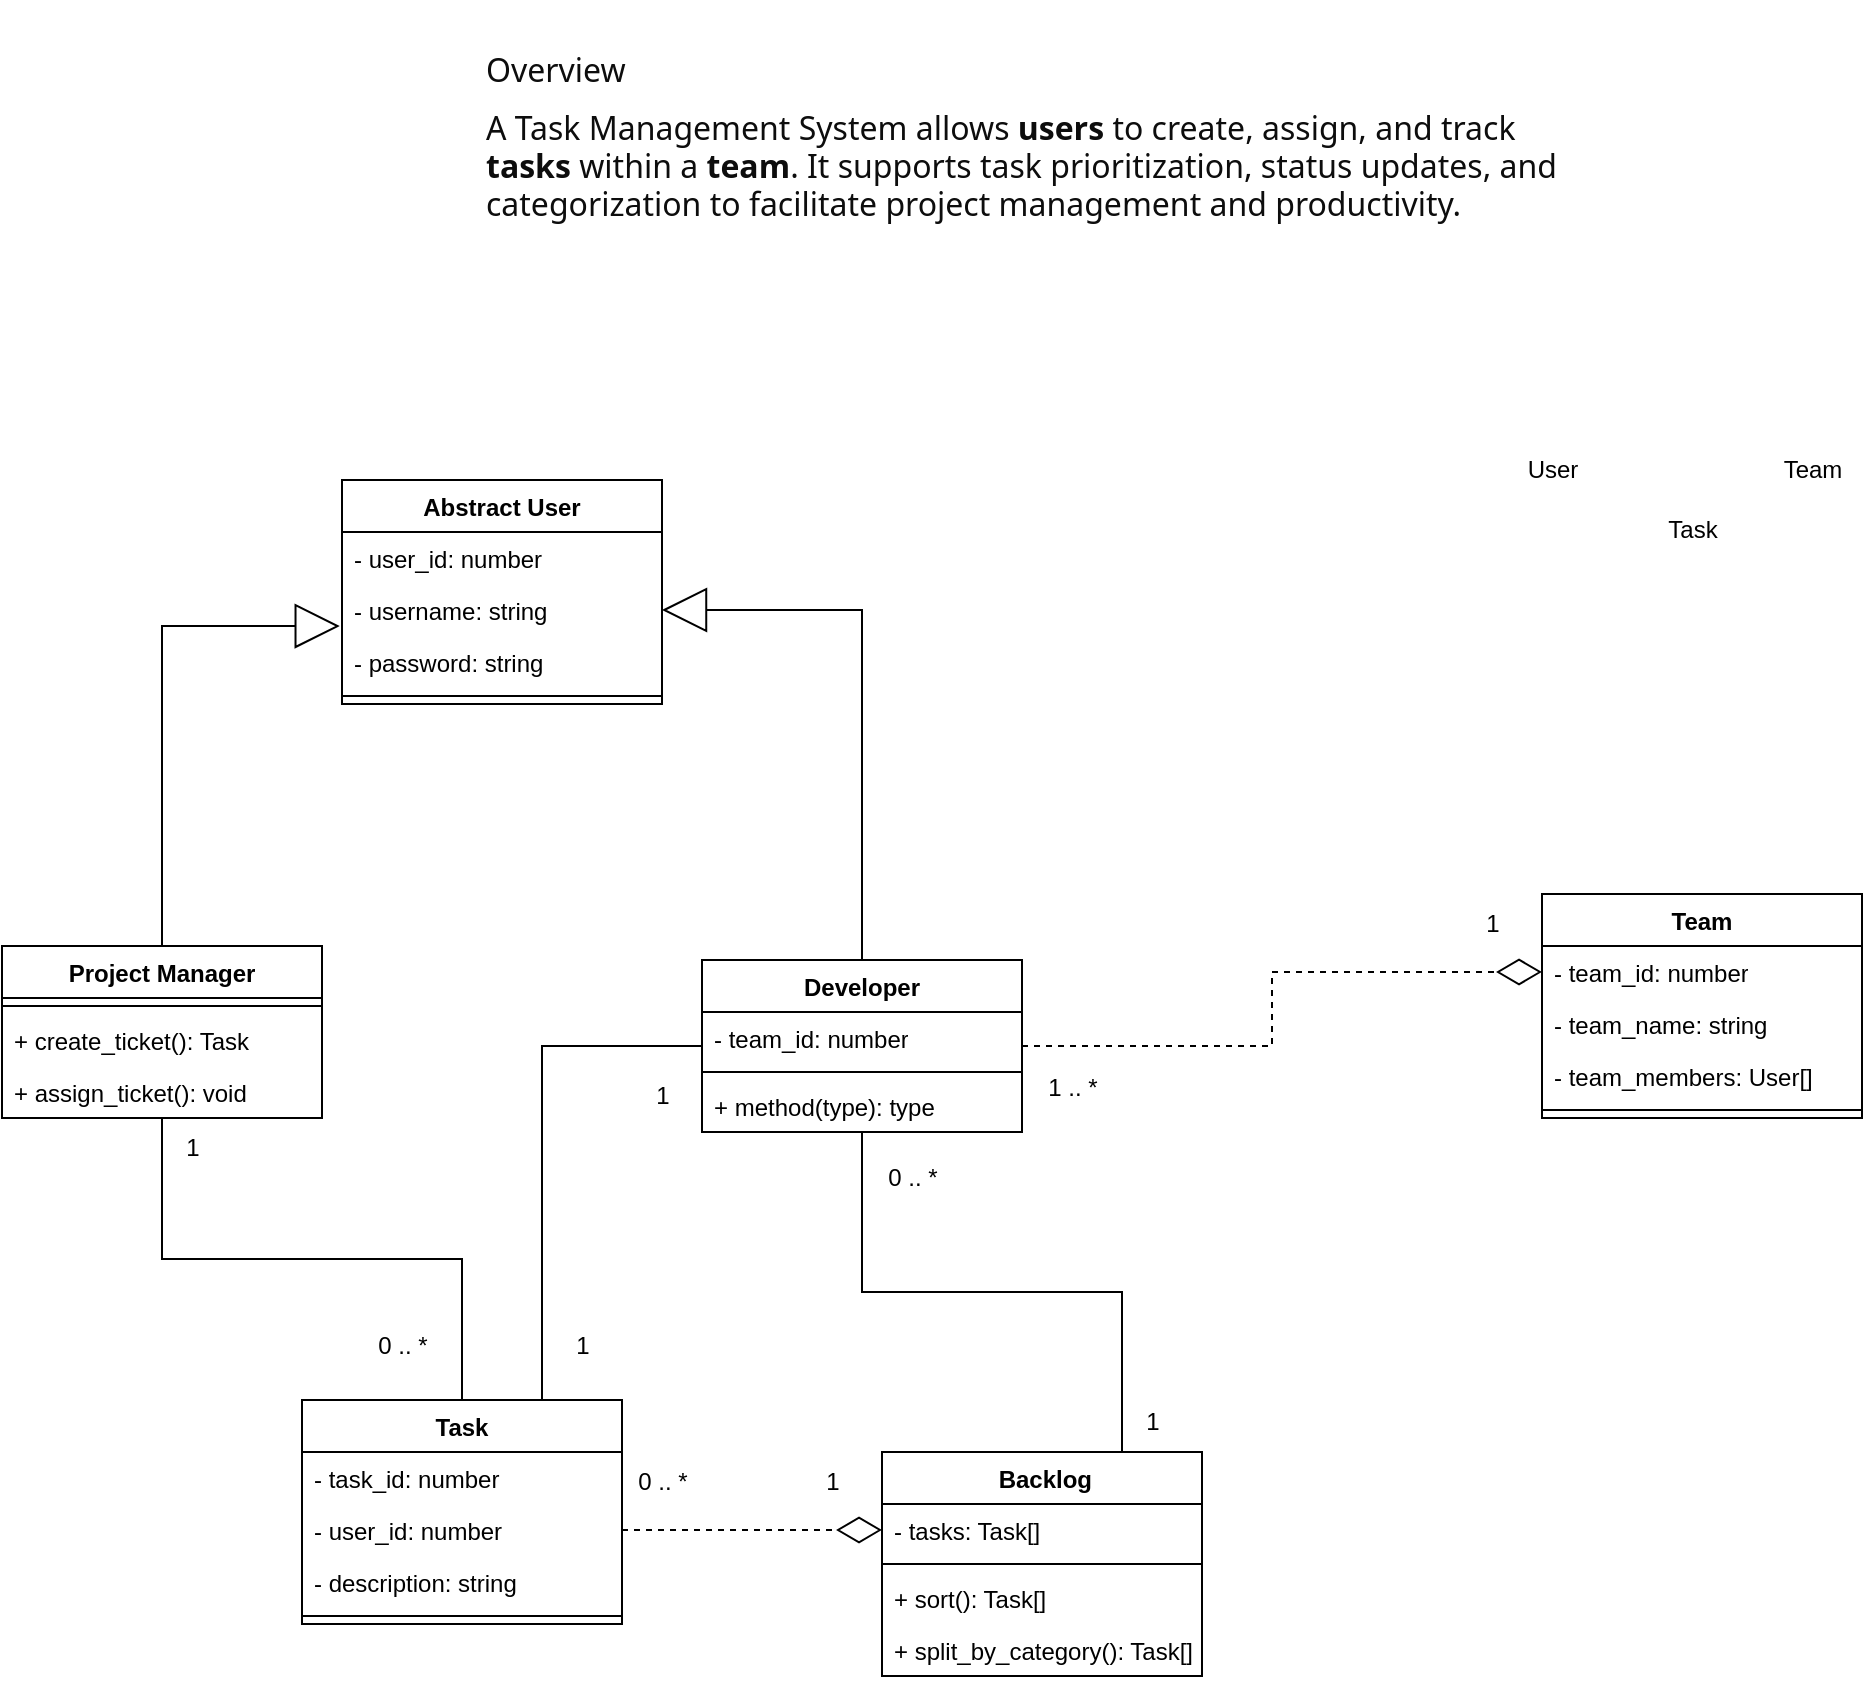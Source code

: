 <mxfile version="23.1.2" type="github">
  <diagram name="Page-1" id="k_OxoBrGzDhkdRQEVdBP">
    <mxGraphModel dx="2420" dy="644" grid="1" gridSize="10" guides="1" tooltips="1" connect="1" arrows="1" fold="1" page="1" pageScale="1" pageWidth="827" pageHeight="1169" math="0" shadow="0">
      <root>
        <mxCell id="0" />
        <mxCell id="1" parent="0" />
        <mxCell id="E01eo2j0rCrGbsDSN0s0-1" value="&lt;h4 style=&quot;border: 0px solid rgb(227, 227, 227); box-sizing: border-box; --tw-border-spacing-x: 0; --tw-border-spacing-y: 0; --tw-translate-x: 0; --tw-translate-y: 0; --tw-rotate: 0; --tw-skew-x: 0; --tw-skew-y: 0; --tw-scale-x: 1; --tw-scale-y: 1; --tw-pan-x: ; --tw-pan-y: ; --tw-pinch-zoom: ; --tw-scroll-snap-strictness: proximity; --tw-gradient-from-position: ; --tw-gradient-via-position: ; --tw-gradient-to-position: ; --tw-ordinal: ; --tw-slashed-zero: ; --tw-numeric-figure: ; --tw-numeric-spacing: ; --tw-numeric-fraction: ; --tw-ring-inset: ; --tw-ring-offset-width: 0px; --tw-ring-offset-color: #fff; --tw-ring-color: rgba(69,89,164,.5); --tw-ring-offset-shadow: 0 0 transparent; --tw-ring-shadow: 0 0 transparent; --tw-shadow: 0 0 transparent; --tw-shadow-colored: 0 0 transparent; --tw-blur: ; --tw-brightness: ; --tw-contrast: ; --tw-grayscale: ; --tw-hue-rotate: ; --tw-invert: ; --tw-saturate: ; --tw-sepia: ; --tw-drop-shadow: ; --tw-backdrop-blur: ; --tw-backdrop-brightness: ; --tw-backdrop-contrast: ; --tw-backdrop-grayscale: ; --tw-backdrop-hue-rotate: ; --tw-backdrop-invert: ; --tw-backdrop-opacity: ; --tw-backdrop-saturate: ; --tw-backdrop-sepia: ; font-size: 16px; font-weight: 400; margin: 1rem 0px 0.5rem; color: rgb(13, 13, 13); line-height: 1.5; font-family: Söhne, ui-sans-serif, system-ui, -apple-system, &amp;quot;Segoe UI&amp;quot;, Roboto, Ubuntu, Cantarell, &amp;quot;Noto Sans&amp;quot;, sans-serif, &amp;quot;Helvetica Neue&amp;quot;, Arial, &amp;quot;Apple Color Emoji&amp;quot;, &amp;quot;Segoe UI Emoji&amp;quot;, &amp;quot;Segoe UI Symbol&amp;quot;, &amp;quot;Noto Color Emoji&amp;quot;; font-style: normal; font-variant-ligatures: normal; font-variant-caps: normal; letter-spacing: normal; orphans: 2; text-align: start; text-indent: 0px; text-transform: none; widows: 2; word-spacing: 0px; -webkit-text-stroke-width: 0px; background-color: rgb(255, 255, 255); text-decoration-thickness: initial; text-decoration-style: initial; text-decoration-color: initial;&quot;&gt;Overview&lt;/h4&gt;&lt;p style=&quot;border: 0px solid rgb(227, 227, 227); box-sizing: border-box; --tw-border-spacing-x: 0; --tw-border-spacing-y: 0; --tw-translate-x: 0; --tw-translate-y: 0; --tw-rotate: 0; --tw-skew-x: 0; --tw-skew-y: 0; --tw-scale-x: 1; --tw-scale-y: 1; --tw-pan-x: ; --tw-pan-y: ; --tw-pinch-zoom: ; --tw-scroll-snap-strictness: proximity; --tw-gradient-from-position: ; --tw-gradient-via-position: ; --tw-gradient-to-position: ; --tw-ordinal: ; --tw-slashed-zero: ; --tw-numeric-figure: ; --tw-numeric-spacing: ; --tw-numeric-fraction: ; --tw-ring-inset: ; --tw-ring-offset-width: 0px; --tw-ring-offset-color: #fff; --tw-ring-color: rgba(69,89,164,.5); --tw-ring-offset-shadow: 0 0 transparent; --tw-ring-shadow: 0 0 transparent; --tw-shadow: 0 0 transparent; --tw-shadow-colored: 0 0 transparent; --tw-blur: ; --tw-brightness: ; --tw-contrast: ; --tw-grayscale: ; --tw-hue-rotate: ; --tw-invert: ; --tw-saturate: ; --tw-sepia: ; --tw-drop-shadow: ; --tw-backdrop-blur: ; --tw-backdrop-brightness: ; --tw-backdrop-contrast: ; --tw-backdrop-grayscale: ; --tw-backdrop-hue-rotate: ; --tw-backdrop-invert: ; --tw-backdrop-opacity: ; --tw-backdrop-saturate: ; --tw-backdrop-sepia: ; margin: 0px 0px 1.25em; color: rgb(13, 13, 13); font-family: Söhne, ui-sans-serif, system-ui, -apple-system, &amp;quot;Segoe UI&amp;quot;, Roboto, Ubuntu, Cantarell, &amp;quot;Noto Sans&amp;quot;, sans-serif, &amp;quot;Helvetica Neue&amp;quot;, Arial, &amp;quot;Apple Color Emoji&amp;quot;, &amp;quot;Segoe UI Emoji&amp;quot;, &amp;quot;Segoe UI Symbol&amp;quot;, &amp;quot;Noto Color Emoji&amp;quot;; font-size: 16px; font-style: normal; font-variant-ligatures: normal; font-variant-caps: normal; letter-spacing: normal; orphans: 2; text-align: start; text-indent: 0px; text-transform: none; widows: 2; word-spacing: 0px; -webkit-text-stroke-width: 0px; background-color: rgb(255, 255, 255); text-decoration-thickness: initial; text-decoration-style: initial; text-decoration-color: initial;&quot;&gt;&lt;span style=&quot;font-weight: 400;&quot;&gt;A Task Management System allows &lt;/span&gt;&lt;b&gt;users &lt;/b&gt;to create, assign, and track &lt;b&gt;tasks &lt;/b&gt;within a &lt;b&gt;team&lt;/b&gt;. It supports task prioritization, status updates, and categorization to facilitate project management and productivity.&lt;/p&gt;" style="text;whiteSpace=wrap;html=1;" parent="1" vertex="1">
          <mxGeometry x="20" y="10" width="560" height="150" as="geometry" />
        </mxCell>
        <mxCell id="E01eo2j0rCrGbsDSN0s0-2" value="Abstract User" style="swimlane;fontStyle=1;align=center;verticalAlign=top;childLayout=stackLayout;horizontal=1;startSize=26;horizontalStack=0;resizeParent=1;resizeParentMax=0;resizeLast=0;collapsible=1;marginBottom=0;whiteSpace=wrap;html=1;" parent="1" vertex="1">
          <mxGeometry x="-50" y="250" width="160" height="112" as="geometry" />
        </mxCell>
        <mxCell id="E01eo2j0rCrGbsDSN0s0-3" value="- user_id: number" style="text;strokeColor=none;fillColor=none;align=left;verticalAlign=top;spacingLeft=4;spacingRight=4;overflow=hidden;rotatable=0;points=[[0,0.5],[1,0.5]];portConstraint=eastwest;whiteSpace=wrap;html=1;" parent="E01eo2j0rCrGbsDSN0s0-2" vertex="1">
          <mxGeometry y="26" width="160" height="26" as="geometry" />
        </mxCell>
        <mxCell id="E01eo2j0rCrGbsDSN0s0-12" value="- username: string" style="text;strokeColor=none;fillColor=none;align=left;verticalAlign=top;spacingLeft=4;spacingRight=4;overflow=hidden;rotatable=0;points=[[0,0.5],[1,0.5]];portConstraint=eastwest;whiteSpace=wrap;html=1;" parent="E01eo2j0rCrGbsDSN0s0-2" vertex="1">
          <mxGeometry y="52" width="160" height="26" as="geometry" />
        </mxCell>
        <mxCell id="E01eo2j0rCrGbsDSN0s0-13" value="- password: string" style="text;strokeColor=none;fillColor=none;align=left;verticalAlign=top;spacingLeft=4;spacingRight=4;overflow=hidden;rotatable=0;points=[[0,0.5],[1,0.5]];portConstraint=eastwest;whiteSpace=wrap;html=1;" parent="E01eo2j0rCrGbsDSN0s0-2" vertex="1">
          <mxGeometry y="78" width="160" height="26" as="geometry" />
        </mxCell>
        <mxCell id="E01eo2j0rCrGbsDSN0s0-4" value="" style="line;strokeWidth=1;fillColor=none;align=left;verticalAlign=middle;spacingTop=-1;spacingLeft=3;spacingRight=3;rotatable=0;labelPosition=right;points=[];portConstraint=eastwest;strokeColor=inherit;" parent="E01eo2j0rCrGbsDSN0s0-2" vertex="1">
          <mxGeometry y="104" width="160" height="8" as="geometry" />
        </mxCell>
        <mxCell id="E01eo2j0rCrGbsDSN0s0-6" value="User" style="text;html=1;align=center;verticalAlign=middle;resizable=0;points=[];autosize=1;strokeColor=none;fillColor=none;" parent="1" vertex="1">
          <mxGeometry x="530" y="230" width="50" height="30" as="geometry" />
        </mxCell>
        <mxCell id="E01eo2j0rCrGbsDSN0s0-7" value="Team" style="text;html=1;align=center;verticalAlign=middle;resizable=0;points=[];autosize=1;strokeColor=none;fillColor=none;" parent="1" vertex="1">
          <mxGeometry x="660" y="230" width="50" height="30" as="geometry" />
        </mxCell>
        <mxCell id="E01eo2j0rCrGbsDSN0s0-8" value="Task" style="text;html=1;align=center;verticalAlign=middle;resizable=0;points=[];autosize=1;strokeColor=none;fillColor=none;" parent="1" vertex="1">
          <mxGeometry x="600" y="260" width="50" height="30" as="geometry" />
        </mxCell>
        <mxCell id="E01eo2j0rCrGbsDSN0s0-15" value="Team" style="swimlane;fontStyle=1;align=center;verticalAlign=top;childLayout=stackLayout;horizontal=1;startSize=26;horizontalStack=0;resizeParent=1;resizeParentMax=0;resizeLast=0;collapsible=1;marginBottom=0;whiteSpace=wrap;html=1;" parent="1" vertex="1">
          <mxGeometry x="550" y="457" width="160" height="112" as="geometry" />
        </mxCell>
        <mxCell id="E01eo2j0rCrGbsDSN0s0-16" value="- team_id: number" style="text;strokeColor=none;fillColor=none;align=left;verticalAlign=top;spacingLeft=4;spacingRight=4;overflow=hidden;rotatable=0;points=[[0,0.5],[1,0.5]];portConstraint=eastwest;whiteSpace=wrap;html=1;" parent="E01eo2j0rCrGbsDSN0s0-15" vertex="1">
          <mxGeometry y="26" width="160" height="26" as="geometry" />
        </mxCell>
        <mxCell id="E01eo2j0rCrGbsDSN0s0-19" value="- team_name: string" style="text;strokeColor=none;fillColor=none;align=left;verticalAlign=top;spacingLeft=4;spacingRight=4;overflow=hidden;rotatable=0;points=[[0,0.5],[1,0.5]];portConstraint=eastwest;whiteSpace=wrap;html=1;" parent="E01eo2j0rCrGbsDSN0s0-15" vertex="1">
          <mxGeometry y="52" width="160" height="26" as="geometry" />
        </mxCell>
        <mxCell id="E01eo2j0rCrGbsDSN0s0-20" value="- team_members: User[]" style="text;strokeColor=none;fillColor=none;align=left;verticalAlign=top;spacingLeft=4;spacingRight=4;overflow=hidden;rotatable=0;points=[[0,0.5],[1,0.5]];portConstraint=eastwest;whiteSpace=wrap;html=1;" parent="E01eo2j0rCrGbsDSN0s0-15" vertex="1">
          <mxGeometry y="78" width="160" height="26" as="geometry" />
        </mxCell>
        <mxCell id="E01eo2j0rCrGbsDSN0s0-17" value="" style="line;strokeWidth=1;fillColor=none;align=left;verticalAlign=middle;spacingTop=-1;spacingLeft=3;spacingRight=3;rotatable=0;labelPosition=right;points=[];portConstraint=eastwest;strokeColor=inherit;" parent="E01eo2j0rCrGbsDSN0s0-15" vertex="1">
          <mxGeometry y="104" width="160" height="8" as="geometry" />
        </mxCell>
        <mxCell id="E01eo2j0rCrGbsDSN0s0-51" style="edgeStyle=orthogonalEdgeStyle;rounded=0;orthogonalLoop=1;jettySize=auto;html=1;entryX=0.5;entryY=0;entryDx=0;entryDy=0;endArrow=none;endFill=0;" parent="1" source="E01eo2j0rCrGbsDSN0s0-22" target="E01eo2j0rCrGbsDSN0s0-44" edge="1">
          <mxGeometry relative="1" as="geometry" />
        </mxCell>
        <mxCell id="E01eo2j0rCrGbsDSN0s0-22" value="Project Manager" style="swimlane;fontStyle=1;align=center;verticalAlign=top;childLayout=stackLayout;horizontal=1;startSize=26;horizontalStack=0;resizeParent=1;resizeParentMax=0;resizeLast=0;collapsible=1;marginBottom=0;whiteSpace=wrap;html=1;" parent="1" vertex="1">
          <mxGeometry x="-220" y="483" width="160" height="86" as="geometry" />
        </mxCell>
        <mxCell id="E01eo2j0rCrGbsDSN0s0-26" value="" style="line;strokeWidth=1;fillColor=none;align=left;verticalAlign=middle;spacingTop=-1;spacingLeft=3;spacingRight=3;rotatable=0;labelPosition=right;points=[];portConstraint=eastwest;strokeColor=inherit;" parent="E01eo2j0rCrGbsDSN0s0-22" vertex="1">
          <mxGeometry y="26" width="160" height="8" as="geometry" />
        </mxCell>
        <mxCell id="E01eo2j0rCrGbsDSN0s0-27" value="+ create_ticket(): Task" style="text;strokeColor=none;fillColor=none;align=left;verticalAlign=top;spacingLeft=4;spacingRight=4;overflow=hidden;rotatable=0;points=[[0,0.5],[1,0.5]];portConstraint=eastwest;whiteSpace=wrap;html=1;" parent="E01eo2j0rCrGbsDSN0s0-22" vertex="1">
          <mxGeometry y="34" width="160" height="26" as="geometry" />
        </mxCell>
        <mxCell id="E01eo2j0rCrGbsDSN0s0-70" value="+ assign_ticket(): void" style="text;strokeColor=none;fillColor=none;align=left;verticalAlign=top;spacingLeft=4;spacingRight=4;overflow=hidden;rotatable=0;points=[[0,0.5],[1,0.5]];portConstraint=eastwest;whiteSpace=wrap;html=1;" parent="E01eo2j0rCrGbsDSN0s0-22" vertex="1">
          <mxGeometry y="60" width="160" height="26" as="geometry" />
        </mxCell>
        <mxCell id="E01eo2j0rCrGbsDSN0s0-36" style="edgeStyle=orthogonalEdgeStyle;rounded=0;orthogonalLoop=1;jettySize=auto;html=1;entryX=1;entryY=0.5;entryDx=0;entryDy=0;endSize=20;endArrow=block;endFill=0;" parent="1" source="E01eo2j0rCrGbsDSN0s0-28" target="E01eo2j0rCrGbsDSN0s0-12" edge="1">
          <mxGeometry relative="1" as="geometry" />
        </mxCell>
        <mxCell id="E01eo2j0rCrGbsDSN0s0-41" style="edgeStyle=orthogonalEdgeStyle;rounded=0;orthogonalLoop=1;jettySize=auto;html=1;entryX=0;entryY=0.5;entryDx=0;entryDy=0;endArrow=diamondThin;endFill=0;endSize=20;dashed=1;" parent="1" source="E01eo2j0rCrGbsDSN0s0-28" target="E01eo2j0rCrGbsDSN0s0-16" edge="1">
          <mxGeometry relative="1" as="geometry" />
        </mxCell>
        <mxCell id="E01eo2j0rCrGbsDSN0s0-52" style="edgeStyle=orthogonalEdgeStyle;rounded=0;orthogonalLoop=1;jettySize=auto;html=1;entryX=0.75;entryY=0;entryDx=0;entryDy=0;endArrow=none;endFill=0;" parent="1" source="E01eo2j0rCrGbsDSN0s0-28" target="E01eo2j0rCrGbsDSN0s0-44" edge="1">
          <mxGeometry relative="1" as="geometry" />
        </mxCell>
        <mxCell id="E01eo2j0rCrGbsDSN0s0-69" style="edgeStyle=orthogonalEdgeStyle;rounded=0;orthogonalLoop=1;jettySize=auto;html=1;entryX=0.75;entryY=0;entryDx=0;entryDy=0;endArrow=none;endFill=0;" parent="1" source="E01eo2j0rCrGbsDSN0s0-28" target="E01eo2j0rCrGbsDSN0s0-57" edge="1">
          <mxGeometry relative="1" as="geometry" />
        </mxCell>
        <mxCell id="E01eo2j0rCrGbsDSN0s0-28" value="Developer" style="swimlane;fontStyle=1;align=center;verticalAlign=top;childLayout=stackLayout;horizontal=1;startSize=26;horizontalStack=0;resizeParent=1;resizeParentMax=0;resizeLast=0;collapsible=1;marginBottom=0;whiteSpace=wrap;html=1;" parent="1" vertex="1">
          <mxGeometry x="130" y="490" width="160" height="86" as="geometry" />
        </mxCell>
        <mxCell id="E01eo2j0rCrGbsDSN0s0-29" value="- team_id: number" style="text;strokeColor=none;fillColor=none;align=left;verticalAlign=top;spacingLeft=4;spacingRight=4;overflow=hidden;rotatable=0;points=[[0,0.5],[1,0.5]];portConstraint=eastwest;whiteSpace=wrap;html=1;" parent="E01eo2j0rCrGbsDSN0s0-28" vertex="1">
          <mxGeometry y="26" width="160" height="26" as="geometry" />
        </mxCell>
        <mxCell id="E01eo2j0rCrGbsDSN0s0-32" value="" style="line;strokeWidth=1;fillColor=none;align=left;verticalAlign=middle;spacingTop=-1;spacingLeft=3;spacingRight=3;rotatable=0;labelPosition=right;points=[];portConstraint=eastwest;strokeColor=inherit;" parent="E01eo2j0rCrGbsDSN0s0-28" vertex="1">
          <mxGeometry y="52" width="160" height="8" as="geometry" />
        </mxCell>
        <mxCell id="E01eo2j0rCrGbsDSN0s0-33" value="+ method(type): type" style="text;strokeColor=none;fillColor=none;align=left;verticalAlign=top;spacingLeft=4;spacingRight=4;overflow=hidden;rotatable=0;points=[[0,0.5],[1,0.5]];portConstraint=eastwest;whiteSpace=wrap;html=1;" parent="E01eo2j0rCrGbsDSN0s0-28" vertex="1">
          <mxGeometry y="60" width="160" height="26" as="geometry" />
        </mxCell>
        <mxCell id="E01eo2j0rCrGbsDSN0s0-35" style="edgeStyle=orthogonalEdgeStyle;rounded=0;orthogonalLoop=1;jettySize=auto;html=1;entryX=-0.007;entryY=-0.192;entryDx=0;entryDy=0;entryPerimeter=0;endArrow=block;endFill=0;endSize=20;" parent="1" source="E01eo2j0rCrGbsDSN0s0-22" target="E01eo2j0rCrGbsDSN0s0-13" edge="1">
          <mxGeometry relative="1" as="geometry" />
        </mxCell>
        <mxCell id="E01eo2j0rCrGbsDSN0s0-42" value="1 .. *" style="text;html=1;align=center;verticalAlign=middle;resizable=0;points=[];autosize=1;strokeColor=none;fillColor=none;" parent="1" vertex="1">
          <mxGeometry x="290" y="539" width="50" height="30" as="geometry" />
        </mxCell>
        <mxCell id="E01eo2j0rCrGbsDSN0s0-43" value="1" style="text;html=1;align=center;verticalAlign=middle;resizable=0;points=[];autosize=1;strokeColor=none;fillColor=none;" parent="1" vertex="1">
          <mxGeometry x="510" y="457" width="30" height="30" as="geometry" />
        </mxCell>
        <mxCell id="E01eo2j0rCrGbsDSN0s0-44" value="Task" style="swimlane;fontStyle=1;align=center;verticalAlign=top;childLayout=stackLayout;horizontal=1;startSize=26;horizontalStack=0;resizeParent=1;resizeParentMax=0;resizeLast=0;collapsible=1;marginBottom=0;whiteSpace=wrap;html=1;" parent="1" vertex="1">
          <mxGeometry x="-70" y="710" width="160" height="112" as="geometry" />
        </mxCell>
        <mxCell id="E01eo2j0rCrGbsDSN0s0-45" value="- task_id: number" style="text;strokeColor=none;fillColor=none;align=left;verticalAlign=top;spacingLeft=4;spacingRight=4;overflow=hidden;rotatable=0;points=[[0,0.5],[1,0.5]];portConstraint=eastwest;whiteSpace=wrap;html=1;" parent="E01eo2j0rCrGbsDSN0s0-44" vertex="1">
          <mxGeometry y="26" width="160" height="26" as="geometry" />
        </mxCell>
        <mxCell id="E01eo2j0rCrGbsDSN0s0-50" value="- user_id: number" style="text;strokeColor=none;fillColor=none;align=left;verticalAlign=top;spacingLeft=4;spacingRight=4;overflow=hidden;rotatable=0;points=[[0,0.5],[1,0.5]];portConstraint=eastwest;whiteSpace=wrap;html=1;" parent="E01eo2j0rCrGbsDSN0s0-44" vertex="1">
          <mxGeometry y="52" width="160" height="26" as="geometry" />
        </mxCell>
        <mxCell id="E01eo2j0rCrGbsDSN0s0-46" value="- description: string" style="text;strokeColor=none;fillColor=none;align=left;verticalAlign=top;spacingLeft=4;spacingRight=4;overflow=hidden;rotatable=0;points=[[0,0.5],[1,0.5]];portConstraint=eastwest;whiteSpace=wrap;html=1;" parent="E01eo2j0rCrGbsDSN0s0-44" vertex="1">
          <mxGeometry y="78" width="160" height="26" as="geometry" />
        </mxCell>
        <mxCell id="E01eo2j0rCrGbsDSN0s0-48" value="" style="line;strokeWidth=1;fillColor=none;align=left;verticalAlign=middle;spacingTop=-1;spacingLeft=3;spacingRight=3;rotatable=0;labelPosition=right;points=[];portConstraint=eastwest;strokeColor=inherit;" parent="E01eo2j0rCrGbsDSN0s0-44" vertex="1">
          <mxGeometry y="104" width="160" height="8" as="geometry" />
        </mxCell>
        <mxCell id="E01eo2j0rCrGbsDSN0s0-53" value="1" style="text;html=1;align=center;verticalAlign=middle;resizable=0;points=[];autosize=1;strokeColor=none;fillColor=none;" parent="1" vertex="1">
          <mxGeometry x="-140" y="569" width="30" height="30" as="geometry" />
        </mxCell>
        <mxCell id="E01eo2j0rCrGbsDSN0s0-54" value="0 .. *" style="text;html=1;align=center;verticalAlign=middle;resizable=0;points=[];autosize=1;strokeColor=none;fillColor=none;" parent="1" vertex="1">
          <mxGeometry x="-45" y="668" width="50" height="30" as="geometry" />
        </mxCell>
        <mxCell id="E01eo2j0rCrGbsDSN0s0-55" value="1" style="text;html=1;align=center;verticalAlign=middle;resizable=0;points=[];autosize=1;strokeColor=none;fillColor=none;" parent="1" vertex="1">
          <mxGeometry x="55" y="668" width="30" height="30" as="geometry" />
        </mxCell>
        <mxCell id="E01eo2j0rCrGbsDSN0s0-56" value="1" style="text;html=1;align=center;verticalAlign=middle;resizable=0;points=[];autosize=1;strokeColor=none;fillColor=none;" parent="1" vertex="1">
          <mxGeometry x="95" y="543" width="30" height="30" as="geometry" />
        </mxCell>
        <mxCell id="E01eo2j0rCrGbsDSN0s0-57" value="&amp;nbsp;Backlog" style="swimlane;fontStyle=1;align=center;verticalAlign=top;childLayout=stackLayout;horizontal=1;startSize=26;horizontalStack=0;resizeParent=1;resizeParentMax=0;resizeLast=0;collapsible=1;marginBottom=0;whiteSpace=wrap;html=1;" parent="1" vertex="1">
          <mxGeometry x="220" y="736" width="160" height="112" as="geometry" />
        </mxCell>
        <mxCell id="E01eo2j0rCrGbsDSN0s0-58" value="- tasks: Task[]" style="text;strokeColor=none;fillColor=none;align=left;verticalAlign=top;spacingLeft=4;spacingRight=4;overflow=hidden;rotatable=0;points=[[0,0.5],[1,0.5]];portConstraint=eastwest;whiteSpace=wrap;html=1;" parent="E01eo2j0rCrGbsDSN0s0-57" vertex="1">
          <mxGeometry y="26" width="160" height="26" as="geometry" />
        </mxCell>
        <mxCell id="E01eo2j0rCrGbsDSN0s0-59" value="" style="line;strokeWidth=1;fillColor=none;align=left;verticalAlign=middle;spacingTop=-1;spacingLeft=3;spacingRight=3;rotatable=0;labelPosition=right;points=[];portConstraint=eastwest;strokeColor=inherit;" parent="E01eo2j0rCrGbsDSN0s0-57" vertex="1">
          <mxGeometry y="52" width="160" height="8" as="geometry" />
        </mxCell>
        <mxCell id="E01eo2j0rCrGbsDSN0s0-60" value="+ sort(): Task[]" style="text;strokeColor=none;fillColor=none;align=left;verticalAlign=top;spacingLeft=4;spacingRight=4;overflow=hidden;rotatable=0;points=[[0,0.5],[1,0.5]];portConstraint=eastwest;whiteSpace=wrap;html=1;" parent="E01eo2j0rCrGbsDSN0s0-57" vertex="1">
          <mxGeometry y="60" width="160" height="26" as="geometry" />
        </mxCell>
        <mxCell id="E01eo2j0rCrGbsDSN0s0-65" value="+ split_by_category(): Task[]" style="text;strokeColor=none;fillColor=none;align=left;verticalAlign=top;spacingLeft=4;spacingRight=4;overflow=hidden;rotatable=0;points=[[0,0.5],[1,0.5]];portConstraint=eastwest;whiteSpace=wrap;html=1;" parent="E01eo2j0rCrGbsDSN0s0-57" vertex="1">
          <mxGeometry y="86" width="160" height="26" as="geometry" />
        </mxCell>
        <mxCell id="E01eo2j0rCrGbsDSN0s0-66" style="edgeStyle=orthogonalEdgeStyle;rounded=0;orthogonalLoop=1;jettySize=auto;html=1;endArrow=diamondThin;endFill=0;endSize=20;dashed=1;" parent="1" source="E01eo2j0rCrGbsDSN0s0-50" target="E01eo2j0rCrGbsDSN0s0-58" edge="1">
          <mxGeometry relative="1" as="geometry" />
        </mxCell>
        <mxCell id="E01eo2j0rCrGbsDSN0s0-67" value="0 .. *" style="text;html=1;align=center;verticalAlign=middle;resizable=0;points=[];autosize=1;strokeColor=none;fillColor=none;" parent="1" vertex="1">
          <mxGeometry x="85" y="736" width="50" height="30" as="geometry" />
        </mxCell>
        <mxCell id="E01eo2j0rCrGbsDSN0s0-68" value="1" style="text;html=1;align=center;verticalAlign=middle;resizable=0;points=[];autosize=1;strokeColor=none;fillColor=none;" parent="1" vertex="1">
          <mxGeometry x="180" y="736" width="30" height="30" as="geometry" />
        </mxCell>
        <mxCell id="E01eo2j0rCrGbsDSN0s0-71" value="0 .. *" style="text;html=1;align=center;verticalAlign=middle;resizable=0;points=[];autosize=1;strokeColor=none;fillColor=none;" parent="1" vertex="1">
          <mxGeometry x="210" y="584" width="50" height="30" as="geometry" />
        </mxCell>
        <mxCell id="E01eo2j0rCrGbsDSN0s0-72" value="1" style="text;html=1;align=center;verticalAlign=middle;resizable=0;points=[];autosize=1;strokeColor=none;fillColor=none;" parent="1" vertex="1">
          <mxGeometry x="340" y="706" width="30" height="30" as="geometry" />
        </mxCell>
      </root>
    </mxGraphModel>
  </diagram>
</mxfile>
